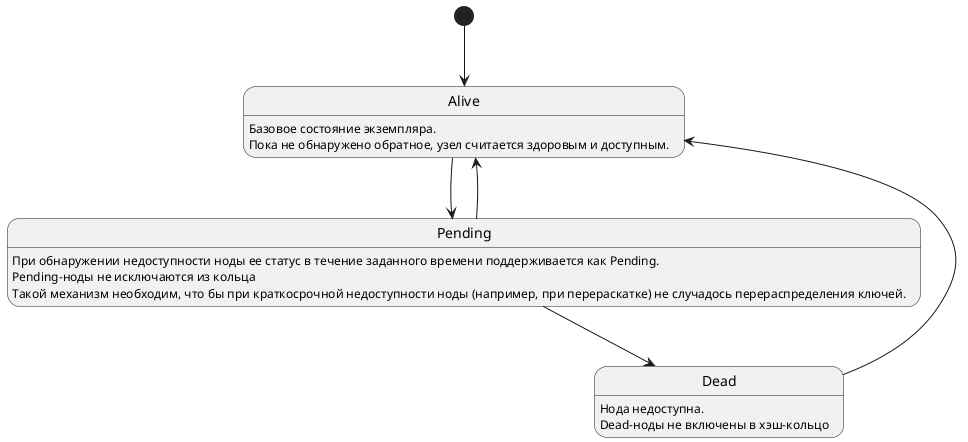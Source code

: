 @startuml

Alive: Базовое состояние экземпляра.
Alive: Пока не обнаружено обратное, узел считается здоровым и доступным.

Pending: При обнаружении недоступности ноды ее статус в течение заданного времени поддерживается как Pending.
Pending: Pending-ноды не исключаются из кольца
Pending: Такой механизм необходим, что бы при краткосрочной недоступности ноды (например, при перераскатке) не случадось перераспределения ключей.

Dead: Нода недоступна.
Dead: Dead-ноды не включены в хэш-кольцо

[*] --> Alive
Alive --> Pending
Pending --> Alive
Pending --> Dead
Dead --> Alive

@enduml